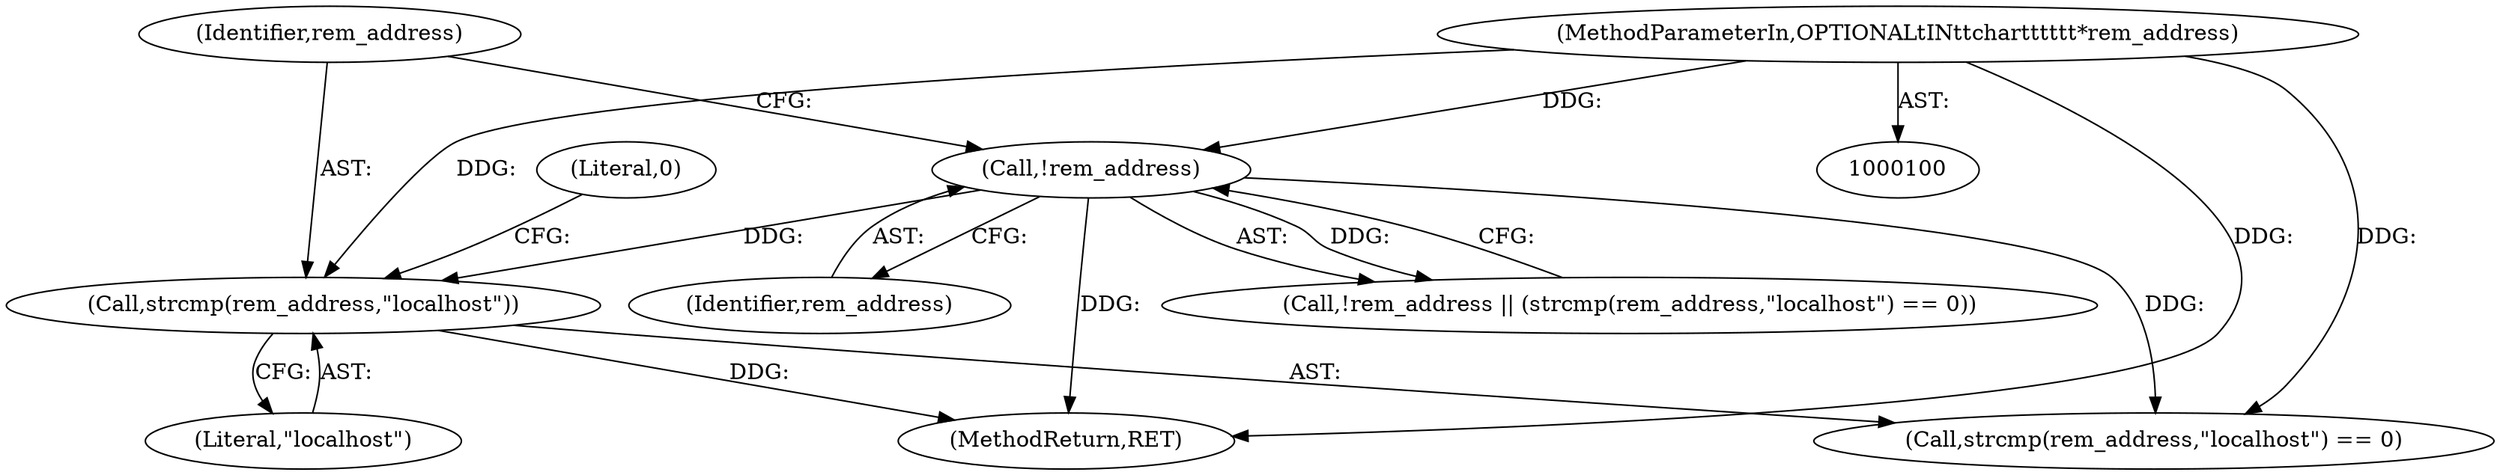 digraph "0_opa-ff_c5759e7b76f5bf844be6c6641cc1b356bbc83869_2@API" {
"1000139" [label="(Call,strcmp(rem_address,\"localhost\"))"];
"1000136" [label="(Call,!rem_address)"];
"1000103" [label="(MethodParameterIn,OPTIONAL\tIN\t\tchar\t\t\t\t\t\t*rem_address)"];
"1000139" [label="(Call,strcmp(rem_address,\"localhost\"))"];
"1000137" [label="(Identifier,rem_address)"];
"1000140" [label="(Identifier,rem_address)"];
"1000138" [label="(Call,strcmp(rem_address,\"localhost\") == 0)"];
"1000190" [label="(MethodReturn,RET)"];
"1000135" [label="(Call,!rem_address || (strcmp(rem_address,\"localhost\") == 0))"];
"1000142" [label="(Literal,0)"];
"1000136" [label="(Call,!rem_address)"];
"1000103" [label="(MethodParameterIn,OPTIONAL\tIN\t\tchar\t\t\t\t\t\t*rem_address)"];
"1000141" [label="(Literal,\"localhost\")"];
"1000139" -> "1000138"  [label="AST: "];
"1000139" -> "1000141"  [label="CFG: "];
"1000140" -> "1000139"  [label="AST: "];
"1000141" -> "1000139"  [label="AST: "];
"1000142" -> "1000139"  [label="CFG: "];
"1000139" -> "1000190"  [label="DDG: "];
"1000136" -> "1000139"  [label="DDG: "];
"1000103" -> "1000139"  [label="DDG: "];
"1000136" -> "1000135"  [label="AST: "];
"1000136" -> "1000137"  [label="CFG: "];
"1000137" -> "1000136"  [label="AST: "];
"1000140" -> "1000136"  [label="CFG: "];
"1000135" -> "1000136"  [label="CFG: "];
"1000136" -> "1000190"  [label="DDG: "];
"1000136" -> "1000135"  [label="DDG: "];
"1000103" -> "1000136"  [label="DDG: "];
"1000136" -> "1000138"  [label="DDG: "];
"1000103" -> "1000100"  [label="AST: "];
"1000103" -> "1000190"  [label="DDG: "];
"1000103" -> "1000138"  [label="DDG: "];
}

